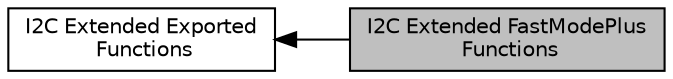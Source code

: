 digraph "I2C Extended FastModePlus Functions"
{
  edge [fontname="Helvetica",fontsize="10",labelfontname="Helvetica",labelfontsize="10"];
  node [fontname="Helvetica",fontsize="10",shape=box];
  rankdir=LR;
  Node2 [label="I2C Extended Exported\l Functions",height=0.2,width=0.4,color="black", fillcolor="white", style="filled",URL="$group___i2_c_ex___exported___functions.html",tooltip=" "];
  Node1 [label="I2C Extended FastModePlus\l Functions",height=0.2,width=0.4,color="black", fillcolor="grey75", style="filled", fontcolor="black",tooltip=" "];
  Node2->Node1 [shape=plaintext, dir="back", style="solid"];
}
